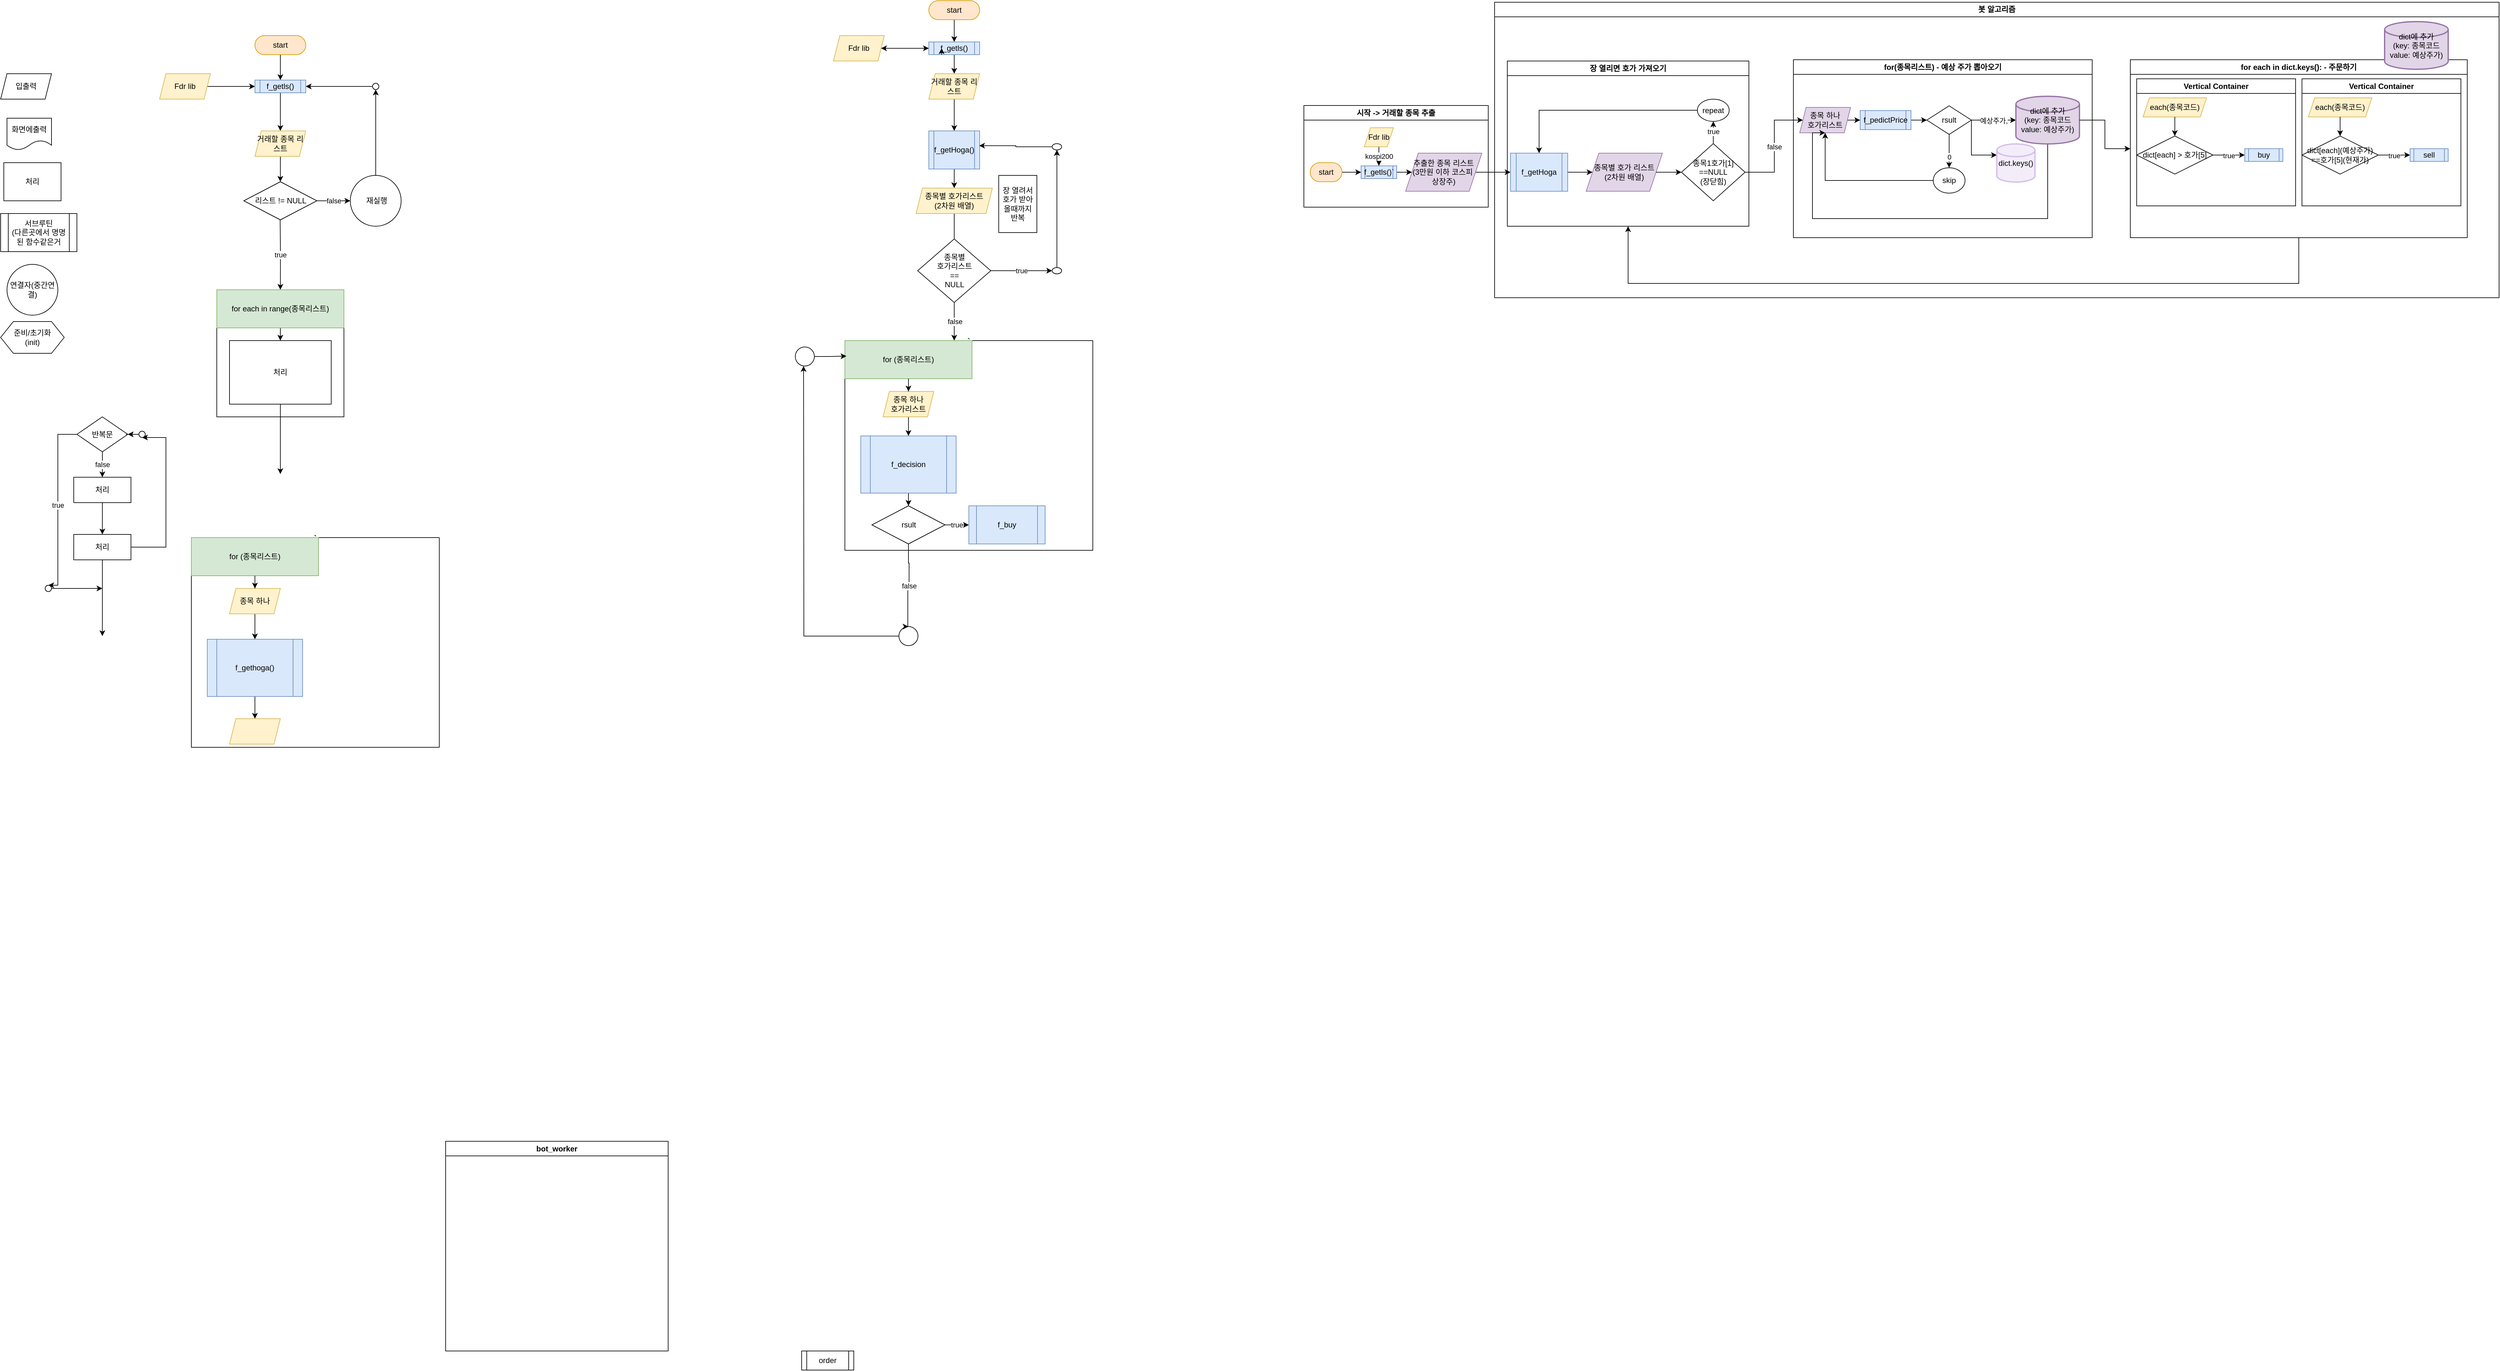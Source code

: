 <mxfile version="21.6.1" type="device">
  <diagram name="페이지-1" id="1V1hIyzYWLw6n8yJ7-vo">
    <mxGraphModel dx="337" dy="591" grid="1" gridSize="10" guides="1" tooltips="1" connect="1" arrows="1" fold="1" page="1" pageScale="1" pageWidth="827" pageHeight="1169" math="0" shadow="0">
      <root>
        <mxCell id="0" />
        <mxCell id="1" parent="0" />
        <mxCell id="tCUpVD0nMmIW89mL0y8f-20" value="false" style="edgeStyle=orthogonalEdgeStyle;rounded=0;orthogonalLoop=1;jettySize=auto;html=1;" parent="1" source="tCUpVD0nMmIW89mL0y8f-1" edge="1">
          <mxGeometry relative="1" as="geometry">
            <mxPoint x="550" y="340.0" as="targetPoint" />
          </mxGeometry>
        </mxCell>
        <mxCell id="tCUpVD0nMmIW89mL0y8f-21" value="true" style="edgeStyle=orthogonalEdgeStyle;rounded=0;orthogonalLoop=1;jettySize=auto;html=1;entryX=0.5;entryY=0;entryDx=0;entryDy=0;" parent="1" target="tCUpVD0nMmIW89mL0y8f-63" edge="1">
          <mxGeometry relative="1" as="geometry">
            <mxPoint x="440.0" y="480" as="targetPoint" />
            <mxPoint x="439.66" y="370.0" as="sourcePoint" />
          </mxGeometry>
        </mxCell>
        <mxCell id="tCUpVD0nMmIW89mL0y8f-1" value="리스트 != NULL" style="rhombus;whiteSpace=wrap;html=1;" parent="1" vertex="1">
          <mxGeometry x="382.5" y="310" width="115" height="60" as="geometry" />
        </mxCell>
        <mxCell id="tCUpVD0nMmIW89mL0y8f-14" style="edgeStyle=orthogonalEdgeStyle;rounded=0;orthogonalLoop=1;jettySize=auto;html=1;" parent="1" source="tCUpVD0nMmIW89mL0y8f-2" target="tCUpVD0nMmIW89mL0y8f-13" edge="1">
          <mxGeometry relative="1" as="geometry" />
        </mxCell>
        <mxCell id="tCUpVD0nMmIW89mL0y8f-2" value="start" style="rounded=1;whiteSpace=wrap;html=1;arcSize=50;fillColor=#ffe6cc;strokeColor=#d79b00;" parent="1" vertex="1">
          <mxGeometry x="400" y="80" width="80" height="30" as="geometry" />
        </mxCell>
        <mxCell id="tCUpVD0nMmIW89mL0y8f-3" value="입출력" style="shape=parallelogram;perimeter=parallelogramPerimeter;whiteSpace=wrap;html=1;fixedSize=1;size=10;" parent="1" vertex="1">
          <mxGeometry y="140" width="80" height="40" as="geometry" />
        </mxCell>
        <mxCell id="tCUpVD0nMmIW89mL0y8f-4" value="화면에출력" style="shape=document;whiteSpace=wrap;html=1;boundedLbl=1;" parent="1" vertex="1">
          <mxGeometry x="10" y="210" width="70" height="50" as="geometry" />
        </mxCell>
        <mxCell id="tCUpVD0nMmIW89mL0y8f-5" value="처리" style="rounded=0;whiteSpace=wrap;html=1;" parent="1" vertex="1">
          <mxGeometry x="5" y="280" width="90" height="60" as="geometry" />
        </mxCell>
        <mxCell id="tCUpVD0nMmIW89mL0y8f-7" value="서브루틴&lt;br&gt;(다른곳에서 명명된 함수같은거" style="shape=process;whiteSpace=wrap;html=1;backgroundOutline=1;" parent="1" vertex="1">
          <mxGeometry y="360" width="120" height="60" as="geometry" />
        </mxCell>
        <mxCell id="tCUpVD0nMmIW89mL0y8f-9" value="연결자(중간연결)" style="ellipse;whiteSpace=wrap;html=1;aspect=fixed;" parent="1" vertex="1">
          <mxGeometry x="10" y="440" width="80" height="80" as="geometry" />
        </mxCell>
        <mxCell id="tCUpVD0nMmIW89mL0y8f-12" value="준비/초기화&lt;br&gt;(init)" style="shape=hexagon;perimeter=hexagonPerimeter2;whiteSpace=wrap;html=1;fixedSize=1;" parent="1" vertex="1">
          <mxGeometry y="530" width="100" height="50" as="geometry" />
        </mxCell>
        <mxCell id="tCUpVD0nMmIW89mL0y8f-16" style="edgeStyle=orthogonalEdgeStyle;rounded=0;orthogonalLoop=1;jettySize=auto;html=1;entryX=0.5;entryY=0;entryDx=0;entryDy=0;" parent="1" source="tCUpVD0nMmIW89mL0y8f-13" target="tCUpVD0nMmIW89mL0y8f-15" edge="1">
          <mxGeometry relative="1" as="geometry" />
        </mxCell>
        <mxCell id="tCUpVD0nMmIW89mL0y8f-13" value="f_getls()" style="shape=process;whiteSpace=wrap;html=1;backgroundOutline=1;fillColor=#dae8fc;strokeColor=#6c8ebf;" parent="1" vertex="1">
          <mxGeometry x="400" y="150" width="80" height="20" as="geometry" />
        </mxCell>
        <mxCell id="tCUpVD0nMmIW89mL0y8f-19" style="edgeStyle=orthogonalEdgeStyle;rounded=0;orthogonalLoop=1;jettySize=auto;html=1;entryX=0.5;entryY=0;entryDx=0;entryDy=0;" parent="1" source="tCUpVD0nMmIW89mL0y8f-15" target="tCUpVD0nMmIW89mL0y8f-1" edge="1">
          <mxGeometry relative="1" as="geometry" />
        </mxCell>
        <mxCell id="tCUpVD0nMmIW89mL0y8f-15" value="거래할 종목 리스트" style="shape=parallelogram;perimeter=parallelogramPerimeter;whiteSpace=wrap;html=1;fixedSize=1;size=10;fillColor=#fff2cc;strokeColor=#d6b656;" parent="1" vertex="1">
          <mxGeometry x="400" y="230" width="80" height="40" as="geometry" />
        </mxCell>
        <mxCell id="tCUpVD0nMmIW89mL0y8f-18" style="edgeStyle=orthogonalEdgeStyle;rounded=0;orthogonalLoop=1;jettySize=auto;html=1;entryX=0;entryY=0.5;entryDx=0;entryDy=0;" parent="1" source="tCUpVD0nMmIW89mL0y8f-17" target="tCUpVD0nMmIW89mL0y8f-13" edge="1">
          <mxGeometry relative="1" as="geometry" />
        </mxCell>
        <mxCell id="tCUpVD0nMmIW89mL0y8f-17" value="Fdr lib" style="shape=parallelogram;perimeter=parallelogramPerimeter;whiteSpace=wrap;html=1;fixedSize=1;size=10;fillColor=#fff2cc;strokeColor=#d6b656;" parent="1" vertex="1">
          <mxGeometry x="250" y="140" width="80" height="40" as="geometry" />
        </mxCell>
        <mxCell id="tCUpVD0nMmIW89mL0y8f-24" style="edgeStyle=orthogonalEdgeStyle;rounded=0;orthogonalLoop=1;jettySize=auto;html=1;entryX=0.5;entryY=1;entryDx=0;entryDy=0;" parent="1" source="tCUpVD0nMmIW89mL0y8f-22" target="tCUpVD0nMmIW89mL0y8f-25" edge="1">
          <mxGeometry relative="1" as="geometry">
            <mxPoint x="590" y="180" as="targetPoint" />
          </mxGeometry>
        </mxCell>
        <mxCell id="tCUpVD0nMmIW89mL0y8f-22" value="&amp;nbsp;재실행" style="ellipse;whiteSpace=wrap;html=1;aspect=fixed;" parent="1" vertex="1">
          <mxGeometry x="550" y="300" width="80" height="80" as="geometry" />
        </mxCell>
        <mxCell id="tCUpVD0nMmIW89mL0y8f-26" style="edgeStyle=orthogonalEdgeStyle;rounded=0;orthogonalLoop=1;jettySize=auto;html=1;entryX=1;entryY=0.5;entryDx=0;entryDy=0;" parent="1" source="tCUpVD0nMmIW89mL0y8f-25" target="tCUpVD0nMmIW89mL0y8f-13" edge="1">
          <mxGeometry relative="1" as="geometry" />
        </mxCell>
        <mxCell id="tCUpVD0nMmIW89mL0y8f-25" value="" style="ellipse;whiteSpace=wrap;html=1;aspect=fixed;" parent="1" vertex="1">
          <mxGeometry x="585" y="155" width="10" height="10" as="geometry" />
        </mxCell>
        <mxCell id="tCUpVD0nMmIW89mL0y8f-46" value="false" style="edgeStyle=orthogonalEdgeStyle;rounded=0;orthogonalLoop=1;jettySize=auto;html=1;" parent="1" source="tCUpVD0nMmIW89mL0y8f-48" target="tCUpVD0nMmIW89mL0y8f-50" edge="1">
          <mxGeometry relative="1" as="geometry">
            <mxPoint x="160" y="775" as="targetPoint" />
          </mxGeometry>
        </mxCell>
        <mxCell id="tCUpVD0nMmIW89mL0y8f-47" value="true" style="edgeStyle=orthogonalEdgeStyle;rounded=0;orthogonalLoop=1;jettySize=auto;html=1;entryX=0.5;entryY=0;entryDx=0;entryDy=0;" parent="1" source="tCUpVD0nMmIW89mL0y8f-48" target="tCUpVD0nMmIW89mL0y8f-57" edge="1">
          <mxGeometry relative="1" as="geometry">
            <mxPoint x="70" y="925" as="targetPoint" />
            <Array as="points">
              <mxPoint x="90" y="708" />
              <mxPoint x="90" y="945" />
            </Array>
          </mxGeometry>
        </mxCell>
        <mxCell id="tCUpVD0nMmIW89mL0y8f-48" value="반복문" style="rhombus;whiteSpace=wrap;html=1;" parent="1" vertex="1">
          <mxGeometry x="120" y="680" width="80" height="55" as="geometry" />
        </mxCell>
        <mxCell id="tCUpVD0nMmIW89mL0y8f-49" style="edgeStyle=orthogonalEdgeStyle;rounded=0;orthogonalLoop=1;jettySize=auto;html=1;" parent="1" source="tCUpVD0nMmIW89mL0y8f-50" target="tCUpVD0nMmIW89mL0y8f-53" edge="1">
          <mxGeometry relative="1" as="geometry">
            <mxPoint x="160" y="865" as="targetPoint" />
          </mxGeometry>
        </mxCell>
        <mxCell id="tCUpVD0nMmIW89mL0y8f-50" value="처리" style="rounded=0;whiteSpace=wrap;html=1;" parent="1" vertex="1">
          <mxGeometry x="115" y="775" width="90" height="40" as="geometry" />
        </mxCell>
        <mxCell id="tCUpVD0nMmIW89mL0y8f-51" style="edgeStyle=orthogonalEdgeStyle;rounded=0;orthogonalLoop=1;jettySize=auto;html=1;entryX=0.5;entryY=1;entryDx=0;entryDy=0;" parent="1" source="tCUpVD0nMmIW89mL0y8f-53" target="tCUpVD0nMmIW89mL0y8f-55" edge="1">
          <mxGeometry relative="1" as="geometry">
            <mxPoint x="260.0" y="775" as="targetPoint" />
            <Array as="points">
              <mxPoint x="260" y="885" />
              <mxPoint x="260" y="713" />
            </Array>
          </mxGeometry>
        </mxCell>
        <mxCell id="tCUpVD0nMmIW89mL0y8f-52" style="edgeStyle=orthogonalEdgeStyle;rounded=0;orthogonalLoop=1;jettySize=auto;html=1;" parent="1" source="tCUpVD0nMmIW89mL0y8f-53" edge="1">
          <mxGeometry relative="1" as="geometry">
            <mxPoint x="160" y="1025" as="targetPoint" />
          </mxGeometry>
        </mxCell>
        <mxCell id="tCUpVD0nMmIW89mL0y8f-53" value="처리" style="rounded=0;whiteSpace=wrap;html=1;" parent="1" vertex="1">
          <mxGeometry x="115" y="865" width="90" height="40" as="geometry" />
        </mxCell>
        <mxCell id="tCUpVD0nMmIW89mL0y8f-54" style="edgeStyle=orthogonalEdgeStyle;rounded=0;orthogonalLoop=1;jettySize=auto;html=1;entryX=1;entryY=0.5;entryDx=0;entryDy=0;" parent="1" source="tCUpVD0nMmIW89mL0y8f-55" target="tCUpVD0nMmIW89mL0y8f-48" edge="1">
          <mxGeometry relative="1" as="geometry" />
        </mxCell>
        <mxCell id="tCUpVD0nMmIW89mL0y8f-55" value="" style="ellipse;whiteSpace=wrap;html=1;aspect=fixed;" parent="1" vertex="1">
          <mxGeometry x="217.5" y="702.5" width="10" height="10" as="geometry" />
        </mxCell>
        <mxCell id="tCUpVD0nMmIW89mL0y8f-56" style="edgeStyle=orthogonalEdgeStyle;rounded=0;orthogonalLoop=1;jettySize=auto;html=1;" parent="1" source="tCUpVD0nMmIW89mL0y8f-57" edge="1">
          <mxGeometry relative="1" as="geometry">
            <mxPoint x="160" y="950" as="targetPoint" />
          </mxGeometry>
        </mxCell>
        <mxCell id="tCUpVD0nMmIW89mL0y8f-57" value="" style="ellipse;whiteSpace=wrap;html=1;aspect=fixed;" parent="1" vertex="1">
          <mxGeometry x="70" y="945" width="10" height="10" as="geometry" />
        </mxCell>
        <mxCell id="tCUpVD0nMmIW89mL0y8f-63" value="" style="swimlane;startSize=0;" parent="1" vertex="1">
          <mxGeometry x="340" y="480" width="200" height="200" as="geometry" />
        </mxCell>
        <mxCell id="tCUpVD0nMmIW89mL0y8f-66" style="edgeStyle=orthogonalEdgeStyle;rounded=0;orthogonalLoop=1;jettySize=auto;html=1;entryX=0.5;entryY=0;entryDx=0;entryDy=0;" parent="tCUpVD0nMmIW89mL0y8f-63" source="tCUpVD0nMmIW89mL0y8f-64" target="tCUpVD0nMmIW89mL0y8f-65" edge="1">
          <mxGeometry relative="1" as="geometry" />
        </mxCell>
        <mxCell id="tCUpVD0nMmIW89mL0y8f-64" value="for each in range(종목리스트)" style="rounded=0;whiteSpace=wrap;html=1;fillColor=#d5e8d4;strokeColor=#82b366;" parent="tCUpVD0nMmIW89mL0y8f-63" vertex="1">
          <mxGeometry width="200" height="60" as="geometry" />
        </mxCell>
        <mxCell id="tCUpVD0nMmIW89mL0y8f-67" style="edgeStyle=orthogonalEdgeStyle;rounded=0;orthogonalLoop=1;jettySize=auto;html=1;" parent="tCUpVD0nMmIW89mL0y8f-63" source="tCUpVD0nMmIW89mL0y8f-65" edge="1">
          <mxGeometry relative="1" as="geometry">
            <mxPoint x="100" y="290" as="targetPoint" />
          </mxGeometry>
        </mxCell>
        <mxCell id="tCUpVD0nMmIW89mL0y8f-65" value="처리" style="rounded=0;whiteSpace=wrap;html=1;" parent="tCUpVD0nMmIW89mL0y8f-63" vertex="1">
          <mxGeometry x="20" y="80" width="160" height="100" as="geometry" />
        </mxCell>
        <mxCell id="tCUpVD0nMmIW89mL0y8f-77" value="`" style="swimlane;startSize=0;" parent="1" vertex="1">
          <mxGeometry x="300" y="870" width="390" height="330" as="geometry" />
        </mxCell>
        <mxCell id="tCUpVD0nMmIW89mL0y8f-78" style="edgeStyle=orthogonalEdgeStyle;rounded=0;orthogonalLoop=1;jettySize=auto;html=1;" parent="tCUpVD0nMmIW89mL0y8f-77" source="tCUpVD0nMmIW89mL0y8f-86" target="tCUpVD0nMmIW89mL0y8f-84" edge="1">
          <mxGeometry relative="1" as="geometry">
            <mxPoint x="100" y="80" as="targetPoint" />
          </mxGeometry>
        </mxCell>
        <mxCell id="tCUpVD0nMmIW89mL0y8f-79" value="for (종목리스트)" style="rounded=0;whiteSpace=wrap;html=1;fillColor=#d5e8d4;strokeColor=#82b366;" parent="tCUpVD0nMmIW89mL0y8f-77" vertex="1">
          <mxGeometry width="200" height="60" as="geometry" />
        </mxCell>
        <mxCell id="tCUpVD0nMmIW89mL0y8f-89" style="edgeStyle=orthogonalEdgeStyle;rounded=0;orthogonalLoop=1;jettySize=auto;html=1;entryX=0.5;entryY=0;entryDx=0;entryDy=0;" parent="tCUpVD0nMmIW89mL0y8f-77" source="tCUpVD0nMmIW89mL0y8f-84" target="tCUpVD0nMmIW89mL0y8f-90" edge="1">
          <mxGeometry relative="1" as="geometry">
            <mxPoint x="100" y="280" as="targetPoint" />
            <Array as="points" />
          </mxGeometry>
        </mxCell>
        <mxCell id="tCUpVD0nMmIW89mL0y8f-84" value="f_gethoga()" style="shape=process;whiteSpace=wrap;html=1;backgroundOutline=1;fillColor=#dae8fc;strokeColor=#6c8ebf;" parent="tCUpVD0nMmIW89mL0y8f-77" vertex="1">
          <mxGeometry x="25" y="160" width="150" height="90" as="geometry" />
        </mxCell>
        <mxCell id="tCUpVD0nMmIW89mL0y8f-86" value="종목 하나" style="shape=parallelogram;perimeter=parallelogramPerimeter;whiteSpace=wrap;html=1;fixedSize=1;size=10;fillColor=#fff2cc;strokeColor=#d6b656;" parent="tCUpVD0nMmIW89mL0y8f-77" vertex="1">
          <mxGeometry x="60" y="80" width="80" height="40" as="geometry" />
        </mxCell>
        <mxCell id="tCUpVD0nMmIW89mL0y8f-87" value="" style="edgeStyle=orthogonalEdgeStyle;rounded=0;orthogonalLoop=1;jettySize=auto;html=1;" parent="tCUpVD0nMmIW89mL0y8f-77" source="tCUpVD0nMmIW89mL0y8f-79" target="tCUpVD0nMmIW89mL0y8f-86" edge="1">
          <mxGeometry relative="1" as="geometry">
            <mxPoint x="1100" y="390" as="sourcePoint" />
            <mxPoint x="1100" y="500" as="targetPoint" />
          </mxGeometry>
        </mxCell>
        <mxCell id="tCUpVD0nMmIW89mL0y8f-90" value="" style="shape=parallelogram;perimeter=parallelogramPerimeter;whiteSpace=wrap;html=1;fixedSize=1;size=10;fillColor=#fff2cc;strokeColor=#d6b656;" parent="tCUpVD0nMmIW89mL0y8f-77" vertex="1">
          <mxGeometry x="60" y="285" width="80" height="40" as="geometry" />
        </mxCell>
        <mxCell id="tCUpVD0nMmIW89mL0y8f-120" style="edgeStyle=orthogonalEdgeStyle;rounded=0;orthogonalLoop=1;jettySize=auto;html=1;entryX=0.5;entryY=0;entryDx=0;entryDy=0;" parent="1" source="tCUpVD0nMmIW89mL0y8f-121" target="tCUpVD0nMmIW89mL0y8f-126" edge="1">
          <mxGeometry relative="1" as="geometry" />
        </mxCell>
        <mxCell id="tCUpVD0nMmIW89mL0y8f-121" value="start" style="rounded=1;whiteSpace=wrap;html=1;arcSize=50;fillColor=#ffe6cc;strokeColor=#d79b00;" parent="1" vertex="1">
          <mxGeometry x="1460" y="25" width="80" height="30" as="geometry" />
        </mxCell>
        <mxCell id="tCUpVD0nMmIW89mL0y8f-122" style="edgeStyle=orthogonalEdgeStyle;rounded=0;orthogonalLoop=1;jettySize=auto;html=1;entryX=0;entryY=0.5;entryDx=0;entryDy=0;" parent="1" source="tCUpVD0nMmIW89mL0y8f-123" edge="1">
          <mxGeometry relative="1" as="geometry">
            <mxPoint x="1460" y="100" as="targetPoint" />
          </mxGeometry>
        </mxCell>
        <mxCell id="tCUpVD0nMmIW89mL0y8f-123" value="Fdr lib" style="shape=parallelogram;perimeter=parallelogramPerimeter;whiteSpace=wrap;html=1;fixedSize=1;size=10;fillColor=#fff2cc;strokeColor=#d6b656;" parent="1" vertex="1">
          <mxGeometry x="1310" y="80" width="80" height="40" as="geometry" />
        </mxCell>
        <mxCell id="tCUpVD0nMmIW89mL0y8f-124" value="" style="edgeStyle=orthogonalEdgeStyle;rounded=0;orthogonalLoop=1;jettySize=auto;html=1;exitX=0;exitY=0.5;exitDx=0;exitDy=0;" parent="1" source="tCUpVD0nMmIW89mL0y8f-126" target="tCUpVD0nMmIW89mL0y8f-123" edge="1">
          <mxGeometry relative="1" as="geometry" />
        </mxCell>
        <mxCell id="tCUpVD0nMmIW89mL0y8f-125" style="edgeStyle=orthogonalEdgeStyle;rounded=0;orthogonalLoop=1;jettySize=auto;html=1;entryX=0.5;entryY=0;entryDx=0;entryDy=0;" parent="1" source="tCUpVD0nMmIW89mL0y8f-126" target="tCUpVD0nMmIW89mL0y8f-128" edge="1">
          <mxGeometry relative="1" as="geometry" />
        </mxCell>
        <mxCell id="tCUpVD0nMmIW89mL0y8f-126" value="f_getls()" style="shape=process;whiteSpace=wrap;html=1;backgroundOutline=1;fillColor=#dae8fc;strokeColor=#6c8ebf;" parent="1" vertex="1">
          <mxGeometry x="1460" y="90" width="80" height="20" as="geometry" />
        </mxCell>
        <mxCell id="tCUpVD0nMmIW89mL0y8f-127" style="edgeStyle=orthogonalEdgeStyle;rounded=0;orthogonalLoop=1;jettySize=auto;html=1;" parent="1" source="tCUpVD0nMmIW89mL0y8f-128" edge="1">
          <mxGeometry relative="1" as="geometry">
            <mxPoint x="1500" y="230" as="targetPoint" />
          </mxGeometry>
        </mxCell>
        <mxCell id="tCUpVD0nMmIW89mL0y8f-128" value="거래할 종목 리스트" style="shape=parallelogram;perimeter=parallelogramPerimeter;whiteSpace=wrap;html=1;fixedSize=1;size=10;fillColor=#fff2cc;strokeColor=#d6b656;" parent="1" vertex="1">
          <mxGeometry x="1460" y="140" width="80" height="40" as="geometry" />
        </mxCell>
        <mxCell id="tCUpVD0nMmIW89mL0y8f-129" style="edgeStyle=orthogonalEdgeStyle;rounded=0;orthogonalLoop=1;jettySize=auto;html=1;entryX=0.5;entryY=0;entryDx=0;entryDy=0;" parent="1" source="tCUpVD0nMmIW89mL0y8f-130" target="tCUpVD0nMmIW89mL0y8f-132" edge="1">
          <mxGeometry relative="1" as="geometry" />
        </mxCell>
        <mxCell id="tCUpVD0nMmIW89mL0y8f-130" value="f_getHoga()" style="shape=process;whiteSpace=wrap;html=1;backgroundOutline=1;fillColor=#dae8fc;strokeColor=#6c8ebf;" parent="1" vertex="1">
          <mxGeometry x="1460" y="230" width="80" height="60" as="geometry" />
        </mxCell>
        <mxCell id="tCUpVD0nMmIW89mL0y8f-131" style="edgeStyle=orthogonalEdgeStyle;rounded=0;orthogonalLoop=1;jettySize=auto;html=1;" parent="1" source="tCUpVD0nMmIW89mL0y8f-132" edge="1">
          <mxGeometry relative="1" as="geometry">
            <mxPoint x="1500" y="420" as="targetPoint" />
          </mxGeometry>
        </mxCell>
        <mxCell id="tCUpVD0nMmIW89mL0y8f-132" value="종목별 호가리스트&lt;br&gt;(2차원 배열)" style="shape=parallelogram;perimeter=parallelogramPerimeter;whiteSpace=wrap;html=1;fixedSize=1;size=10;fillColor=#fff2cc;strokeColor=#d6b656;" parent="1" vertex="1">
          <mxGeometry x="1440" y="320" width="120" height="40" as="geometry" />
        </mxCell>
        <mxCell id="tCUpVD0nMmIW89mL0y8f-135" value="true" style="edgeStyle=orthogonalEdgeStyle;rounded=0;orthogonalLoop=1;jettySize=auto;html=1;" parent="1" source="tCUpVD0nMmIW89mL0y8f-133" target="tCUpVD0nMmIW89mL0y8f-134" edge="1">
          <mxGeometry relative="1" as="geometry" />
        </mxCell>
        <mxCell id="tCUpVD0nMmIW89mL0y8f-140" value="false" style="edgeStyle=orthogonalEdgeStyle;rounded=0;orthogonalLoop=1;jettySize=auto;html=1;" parent="1" source="tCUpVD0nMmIW89mL0y8f-133" edge="1">
          <mxGeometry relative="1" as="geometry">
            <mxPoint x="1500" y="560" as="targetPoint" />
          </mxGeometry>
        </mxCell>
        <mxCell id="tCUpVD0nMmIW89mL0y8f-133" value="종목별&lt;br&gt;호가리스트&lt;br&gt;==&lt;br&gt;NULL" style="rhombus;whiteSpace=wrap;html=1;" parent="1" vertex="1">
          <mxGeometry x="1442.5" y="400" width="115" height="100" as="geometry" />
        </mxCell>
        <mxCell id="tCUpVD0nMmIW89mL0y8f-136" style="edgeStyle=orthogonalEdgeStyle;rounded=0;orthogonalLoop=1;jettySize=auto;html=1;" parent="1" source="tCUpVD0nMmIW89mL0y8f-137" edge="1">
          <mxGeometry relative="1" as="geometry">
            <mxPoint x="1661.5" y="260" as="targetPoint" />
          </mxGeometry>
        </mxCell>
        <mxCell id="tCUpVD0nMmIW89mL0y8f-134" value="" style="ellipse;whiteSpace=wrap;html=1;" parent="1" vertex="1">
          <mxGeometry x="1654" y="445" width="15" height="10" as="geometry" />
        </mxCell>
        <mxCell id="tCUpVD0nMmIW89mL0y8f-138" value="" style="edgeStyle=orthogonalEdgeStyle;rounded=0;orthogonalLoop=1;jettySize=auto;html=1;" parent="1" source="tCUpVD0nMmIW89mL0y8f-134" target="tCUpVD0nMmIW89mL0y8f-137" edge="1">
          <mxGeometry relative="1" as="geometry">
            <mxPoint x="1661.5" y="260" as="targetPoint" />
            <mxPoint x="1662" y="445" as="sourcePoint" />
          </mxGeometry>
        </mxCell>
        <mxCell id="tCUpVD0nMmIW89mL0y8f-139" value="" style="edgeStyle=orthogonalEdgeStyle;rounded=0;orthogonalLoop=1;jettySize=auto;html=1;entryX=0.99;entryY=0.388;entryDx=0;entryDy=0;entryPerimeter=0;" parent="1" source="tCUpVD0nMmIW89mL0y8f-137" target="tCUpVD0nMmIW89mL0y8f-130" edge="1">
          <mxGeometry relative="1" as="geometry" />
        </mxCell>
        <mxCell id="tCUpVD0nMmIW89mL0y8f-137" value="" style="ellipse;whiteSpace=wrap;html=1;" parent="1" vertex="1">
          <mxGeometry x="1654" y="250" width="15" height="10" as="geometry" />
        </mxCell>
        <mxCell id="tCUpVD0nMmIW89mL0y8f-154" value="`" style="swimlane;startSize=0;" parent="1" vertex="1">
          <mxGeometry x="1328" y="560" width="390" height="330" as="geometry" />
        </mxCell>
        <mxCell id="tCUpVD0nMmIW89mL0y8f-155" style="edgeStyle=orthogonalEdgeStyle;rounded=0;orthogonalLoop=1;jettySize=auto;html=1;" parent="tCUpVD0nMmIW89mL0y8f-154" source="tCUpVD0nMmIW89mL0y8f-159" target="tCUpVD0nMmIW89mL0y8f-158" edge="1">
          <mxGeometry relative="1" as="geometry">
            <mxPoint x="100" y="80" as="targetPoint" />
          </mxGeometry>
        </mxCell>
        <mxCell id="tCUpVD0nMmIW89mL0y8f-156" value="for (종목리스트)" style="rounded=0;whiteSpace=wrap;html=1;fillColor=#d5e8d4;strokeColor=#82b366;" parent="tCUpVD0nMmIW89mL0y8f-154" vertex="1">
          <mxGeometry width="200" height="60" as="geometry" />
        </mxCell>
        <mxCell id="tCUpVD0nMmIW89mL0y8f-157" style="edgeStyle=orthogonalEdgeStyle;rounded=0;orthogonalLoop=1;jettySize=auto;html=1;entryX=0.5;entryY=0;entryDx=0;entryDy=0;" parent="tCUpVD0nMmIW89mL0y8f-154" source="tCUpVD0nMmIW89mL0y8f-158" target="tCUpVD0nMmIW89mL0y8f-163" edge="1">
          <mxGeometry relative="1" as="geometry" />
        </mxCell>
        <mxCell id="tCUpVD0nMmIW89mL0y8f-158" value="f_decision" style="shape=process;whiteSpace=wrap;html=1;backgroundOutline=1;fillColor=#dae8fc;strokeColor=#6c8ebf;" parent="tCUpVD0nMmIW89mL0y8f-154" vertex="1">
          <mxGeometry x="25" y="150" width="150" height="90" as="geometry" />
        </mxCell>
        <mxCell id="tCUpVD0nMmIW89mL0y8f-159" value="종목 하나&lt;br&gt;호가리스트" style="shape=parallelogram;perimeter=parallelogramPerimeter;whiteSpace=wrap;html=1;fixedSize=1;size=10;fillColor=#fff2cc;strokeColor=#d6b656;" parent="tCUpVD0nMmIW89mL0y8f-154" vertex="1">
          <mxGeometry x="60" y="80" width="80" height="40" as="geometry" />
        </mxCell>
        <mxCell id="tCUpVD0nMmIW89mL0y8f-160" value="" style="edgeStyle=orthogonalEdgeStyle;rounded=0;orthogonalLoop=1;jettySize=auto;html=1;" parent="tCUpVD0nMmIW89mL0y8f-154" source="tCUpVD0nMmIW89mL0y8f-156" target="tCUpVD0nMmIW89mL0y8f-159" edge="1">
          <mxGeometry relative="1" as="geometry">
            <mxPoint x="1100" y="390" as="sourcePoint" />
            <mxPoint x="1100" y="500" as="targetPoint" />
          </mxGeometry>
        </mxCell>
        <mxCell id="tCUpVD0nMmIW89mL0y8f-161" value="true" style="edgeStyle=orthogonalEdgeStyle;rounded=0;orthogonalLoop=1;jettySize=auto;html=1;" parent="tCUpVD0nMmIW89mL0y8f-154" source="tCUpVD0nMmIW89mL0y8f-163" target="tCUpVD0nMmIW89mL0y8f-164" edge="1">
          <mxGeometry relative="1" as="geometry" />
        </mxCell>
        <mxCell id="tCUpVD0nMmIW89mL0y8f-163" value="rsult" style="rhombus;whiteSpace=wrap;html=1;" parent="tCUpVD0nMmIW89mL0y8f-154" vertex="1">
          <mxGeometry x="42.5" y="260" width="115" height="60" as="geometry" />
        </mxCell>
        <mxCell id="tCUpVD0nMmIW89mL0y8f-164" value="f_buy" style="shape=process;whiteSpace=wrap;html=1;backgroundOutline=1;fillColor=#dae8fc;strokeColor=#6c8ebf;" parent="tCUpVD0nMmIW89mL0y8f-154" vertex="1">
          <mxGeometry x="195" y="260" width="120" height="60" as="geometry" />
        </mxCell>
        <mxCell id="tCUpVD0nMmIW89mL0y8f-165" style="edgeStyle=orthogonalEdgeStyle;rounded=0;orthogonalLoop=1;jettySize=auto;html=1;" parent="1" source="tCUpVD0nMmIW89mL0y8f-166" edge="1">
          <mxGeometry relative="1" as="geometry">
            <mxPoint x="1263" y="600" as="targetPoint" />
          </mxGeometry>
        </mxCell>
        <mxCell id="tCUpVD0nMmIW89mL0y8f-166" value="" style="ellipse;whiteSpace=wrap;html=1;aspect=fixed;" parent="1" vertex="1">
          <mxGeometry x="1413" y="1010" width="30" height="30" as="geometry" />
        </mxCell>
        <mxCell id="tCUpVD0nMmIW89mL0y8f-167" value="" style="edgeStyle=orthogonalEdgeStyle;rounded=0;orthogonalLoop=1;jettySize=auto;html=1;entryX=0.012;entryY=0.406;entryDx=0;entryDy=0;entryPerimeter=0;" parent="1" source="tCUpVD0nMmIW89mL0y8f-168" target="tCUpVD0nMmIW89mL0y8f-156" edge="1">
          <mxGeometry relative="1" as="geometry" />
        </mxCell>
        <mxCell id="tCUpVD0nMmIW89mL0y8f-168" value="" style="ellipse;whiteSpace=wrap;html=1;aspect=fixed;" parent="1" vertex="1">
          <mxGeometry x="1250" y="570" width="30" height="30" as="geometry" />
        </mxCell>
        <mxCell id="tCUpVD0nMmIW89mL0y8f-162" value="false" style="edgeStyle=orthogonalEdgeStyle;rounded=0;orthogonalLoop=1;jettySize=auto;html=1;entryX=0.5;entryY=0;entryDx=0;entryDy=0;" parent="1" source="tCUpVD0nMmIW89mL0y8f-163" target="tCUpVD0nMmIW89mL0y8f-166" edge="1">
          <mxGeometry relative="1" as="geometry">
            <mxPoint x="1428" y="940" as="targetPoint" />
            <Array as="points">
              <mxPoint x="1428" y="910" />
              <mxPoint x="1429" y="910" />
              <mxPoint x="1429" y="950" />
              <mxPoint x="1427" y="950" />
            </Array>
          </mxGeometry>
        </mxCell>
        <mxCell id="sMFrb6Sxw22Ko-RmrcBn-1" value="장 열려서&lt;br&gt;호가 받아올때까지 반복&lt;br&gt;" style="rounded=0;whiteSpace=wrap;html=1;" vertex="1" parent="1">
          <mxGeometry x="1570" y="300" width="60" height="90" as="geometry" />
        </mxCell>
        <mxCell id="sMFrb6Sxw22Ko-RmrcBn-4" value="bot_worker" style="swimlane;whiteSpace=wrap;html=1;" vertex="1" parent="1">
          <mxGeometry x="700" y="1820" width="350" height="330" as="geometry" />
        </mxCell>
        <mxCell id="sMFrb6Sxw22Ko-RmrcBn-7" value="order" style="shape=process;whiteSpace=wrap;html=1;backgroundOutline=1;" vertex="1" parent="1">
          <mxGeometry x="1260" y="2150" width="82" height="30" as="geometry" />
        </mxCell>
        <mxCell id="sMFrb6Sxw22Ko-RmrcBn-11" style="edgeStyle=orthogonalEdgeStyle;rounded=0;orthogonalLoop=1;jettySize=auto;html=1;" edge="1" parent="1" source="sMFrb6Sxw22Ko-RmrcBn-8" target="sMFrb6Sxw22Ko-RmrcBn-10">
          <mxGeometry relative="1" as="geometry" />
        </mxCell>
        <mxCell id="sMFrb6Sxw22Ko-RmrcBn-8" value="start" style="rounded=1;whiteSpace=wrap;html=1;arcSize=50;fillColor=#ffe6cc;strokeColor=#d79b00;" vertex="1" parent="1">
          <mxGeometry x="2060" y="280" width="50" height="30" as="geometry" />
        </mxCell>
        <mxCell id="sMFrb6Sxw22Ko-RmrcBn-9" style="edgeStyle=orthogonalEdgeStyle;rounded=0;orthogonalLoop=1;jettySize=auto;html=1;exitX=0.25;exitY=1;exitDx=0;exitDy=0;entryX=0.253;entryY=0.5;entryDx=0;entryDy=0;entryPerimeter=0;" edge="1" parent="1" source="tCUpVD0nMmIW89mL0y8f-126" target="tCUpVD0nMmIW89mL0y8f-126">
          <mxGeometry relative="1" as="geometry" />
        </mxCell>
        <mxCell id="sMFrb6Sxw22Ko-RmrcBn-15" value="" style="edgeStyle=orthogonalEdgeStyle;rounded=0;orthogonalLoop=1;jettySize=auto;html=1;" edge="1" parent="1" source="sMFrb6Sxw22Ko-RmrcBn-10" target="sMFrb6Sxw22Ko-RmrcBn-14">
          <mxGeometry relative="1" as="geometry" />
        </mxCell>
        <mxCell id="sMFrb6Sxw22Ko-RmrcBn-10" value="f_getls()`" style="shape=process;whiteSpace=wrap;html=1;backgroundOutline=1;fillColor=#dae8fc;strokeColor=#6c8ebf;" vertex="1" parent="1">
          <mxGeometry x="2140" y="285" width="56" height="20" as="geometry" />
        </mxCell>
        <mxCell id="sMFrb6Sxw22Ko-RmrcBn-13" value="kospi200" style="edgeStyle=orthogonalEdgeStyle;rounded=0;orthogonalLoop=1;jettySize=auto;html=1;entryX=0.5;entryY=0;entryDx=0;entryDy=0;" edge="1" parent="1" source="sMFrb6Sxw22Ko-RmrcBn-12" target="sMFrb6Sxw22Ko-RmrcBn-10">
          <mxGeometry relative="1" as="geometry">
            <mxPoint x="2180" y="240" as="sourcePoint" />
          </mxGeometry>
        </mxCell>
        <mxCell id="sMFrb6Sxw22Ko-RmrcBn-18" value="" style="edgeStyle=orthogonalEdgeStyle;rounded=0;orthogonalLoop=1;jettySize=auto;html=1;" edge="1" parent="1" source="sMFrb6Sxw22Ko-RmrcBn-14" target="sMFrb6Sxw22Ko-RmrcBn-17">
          <mxGeometry relative="1" as="geometry" />
        </mxCell>
        <mxCell id="sMFrb6Sxw22Ko-RmrcBn-14" value="추출한 종목 리스트&lt;br&gt;(3만원 이하 코스피&amp;nbsp;&lt;br&gt;상장주)" style="shape=parallelogram;perimeter=parallelogramPerimeter;whiteSpace=wrap;html=1;fixedSize=1;fillColor=#e1d5e7;strokeColor=#9673a6;" vertex="1" parent="1">
          <mxGeometry x="2210" y="265" width="120" height="60" as="geometry" />
        </mxCell>
        <mxCell id="sMFrb6Sxw22Ko-RmrcBn-30" value="false" style="edgeStyle=orthogonalEdgeStyle;rounded=0;orthogonalLoop=1;jettySize=auto;html=1;entryX=0;entryY=0.5;entryDx=0;entryDy=0;" edge="1" parent="1" source="sMFrb6Sxw22Ko-RmrcBn-22" target="sMFrb6Sxw22Ko-RmrcBn-31">
          <mxGeometry relative="1" as="geometry">
            <mxPoint x="2840" y="295" as="targetPoint" />
            <Array as="points">
              <mxPoint x="2790" y="295" />
              <mxPoint x="2790" y="213" />
            </Array>
          </mxGeometry>
        </mxCell>
        <mxCell id="sMFrb6Sxw22Ko-RmrcBn-29" value="for(종목리스트) - 예상 주가 뽑아오기" style="swimlane;whiteSpace=wrap;html=1;" vertex="1" parent="1">
          <mxGeometry x="2820" y="118" width="470" height="280" as="geometry" />
        </mxCell>
        <mxCell id="sMFrb6Sxw22Ko-RmrcBn-34" value="" style="edgeStyle=orthogonalEdgeStyle;rounded=0;orthogonalLoop=1;jettySize=auto;html=1;" edge="1" parent="sMFrb6Sxw22Ko-RmrcBn-29" source="sMFrb6Sxw22Ko-RmrcBn-31" target="sMFrb6Sxw22Ko-RmrcBn-33">
          <mxGeometry relative="1" as="geometry" />
        </mxCell>
        <mxCell id="sMFrb6Sxw22Ko-RmrcBn-31" value="종목 하나&lt;br&gt;호가리스트" style="shape=parallelogram;perimeter=parallelogramPerimeter;whiteSpace=wrap;html=1;fixedSize=1;size=10;fillColor=#e1d5e7;strokeColor=#9673a6;" vertex="1" parent="sMFrb6Sxw22Ko-RmrcBn-29">
          <mxGeometry x="10" y="75" width="80" height="40" as="geometry" />
        </mxCell>
        <mxCell id="sMFrb6Sxw22Ko-RmrcBn-36" style="edgeStyle=orthogonalEdgeStyle;rounded=0;orthogonalLoop=1;jettySize=auto;html=1;entryX=0;entryY=0.5;entryDx=0;entryDy=0;" edge="1" parent="sMFrb6Sxw22Ko-RmrcBn-29" source="sMFrb6Sxw22Ko-RmrcBn-33" target="sMFrb6Sxw22Ko-RmrcBn-35">
          <mxGeometry relative="1" as="geometry" />
        </mxCell>
        <mxCell id="sMFrb6Sxw22Ko-RmrcBn-33" value="f_pedictPrice" style="shape=process;whiteSpace=wrap;html=1;backgroundOutline=1;fillColor=#dae8fc;strokeColor=#6c8ebf;" vertex="1" parent="sMFrb6Sxw22Ko-RmrcBn-29">
          <mxGeometry x="105" y="80" width="80" height="30" as="geometry" />
        </mxCell>
        <mxCell id="sMFrb6Sxw22Ko-RmrcBn-38" value="0" style="edgeStyle=orthogonalEdgeStyle;rounded=0;orthogonalLoop=1;jettySize=auto;html=1;" edge="1" parent="sMFrb6Sxw22Ko-RmrcBn-29" source="sMFrb6Sxw22Ko-RmrcBn-35" target="sMFrb6Sxw22Ko-RmrcBn-37">
          <mxGeometry x="0.331" relative="1" as="geometry">
            <mxPoint as="offset" />
          </mxGeometry>
        </mxCell>
        <mxCell id="sMFrb6Sxw22Ko-RmrcBn-40" value="예상주가," style="edgeStyle=orthogonalEdgeStyle;rounded=0;orthogonalLoop=1;jettySize=auto;html=1;" edge="1" parent="sMFrb6Sxw22Ko-RmrcBn-29" source="sMFrb6Sxw22Ko-RmrcBn-35">
          <mxGeometry x="0.007" relative="1" as="geometry">
            <mxPoint x="350" y="95" as="targetPoint" />
            <mxPoint as="offset" />
          </mxGeometry>
        </mxCell>
        <mxCell id="sMFrb6Sxw22Ko-RmrcBn-54" style="edgeStyle=orthogonalEdgeStyle;rounded=0;orthogonalLoop=1;jettySize=auto;html=1;" edge="1" parent="sMFrb6Sxw22Ko-RmrcBn-29" source="sMFrb6Sxw22Ko-RmrcBn-35">
          <mxGeometry relative="1" as="geometry">
            <mxPoint x="320" y="150" as="targetPoint" />
            <Array as="points">
              <mxPoint x="280" y="150" />
              <mxPoint x="310" y="150" />
            </Array>
          </mxGeometry>
        </mxCell>
        <mxCell id="sMFrb6Sxw22Ko-RmrcBn-35" value="rsult" style="rhombus;whiteSpace=wrap;html=1;" vertex="1" parent="sMFrb6Sxw22Ko-RmrcBn-29">
          <mxGeometry x="210" y="72.5" width="70" height="45" as="geometry" />
        </mxCell>
        <mxCell id="sMFrb6Sxw22Ko-RmrcBn-39" style="edgeStyle=orthogonalEdgeStyle;rounded=0;orthogonalLoop=1;jettySize=auto;html=1;entryX=0.5;entryY=1;entryDx=0;entryDy=0;" edge="1" parent="sMFrb6Sxw22Ko-RmrcBn-29" source="sMFrb6Sxw22Ko-RmrcBn-37" target="sMFrb6Sxw22Ko-RmrcBn-31">
          <mxGeometry relative="1" as="geometry" />
        </mxCell>
        <mxCell id="sMFrb6Sxw22Ko-RmrcBn-37" value="skip" style="ellipse;whiteSpace=wrap;html=1;" vertex="1" parent="sMFrb6Sxw22Ko-RmrcBn-29">
          <mxGeometry x="220" y="170" width="50" height="40" as="geometry" />
        </mxCell>
        <mxCell id="sMFrb6Sxw22Ko-RmrcBn-50" style="edgeStyle=orthogonalEdgeStyle;rounded=0;orthogonalLoop=1;jettySize=auto;html=1;entryX=0.5;entryY=1;entryDx=0;entryDy=0;" edge="1" parent="sMFrb6Sxw22Ko-RmrcBn-29" source="sMFrb6Sxw22Ko-RmrcBn-47" target="sMFrb6Sxw22Ko-RmrcBn-31">
          <mxGeometry relative="1" as="geometry">
            <Array as="points">
              <mxPoint x="400" y="250" />
              <mxPoint x="30" y="250" />
              <mxPoint x="30" y="115" />
            </Array>
          </mxGeometry>
        </mxCell>
        <mxCell id="sMFrb6Sxw22Ko-RmrcBn-47" value="dict에 추가&lt;br&gt;(key: 종목코드&lt;br&gt;value: 예상주가)" style="strokeWidth=2;html=1;shape=mxgraph.flowchart.database;whiteSpace=wrap;fillColor=#e1d5e7;strokeColor=#9673a6;" vertex="1" parent="sMFrb6Sxw22Ko-RmrcBn-29">
          <mxGeometry x="350" y="57.5" width="100" height="75" as="geometry" />
        </mxCell>
        <mxCell id="sMFrb6Sxw22Ko-RmrcBn-55" value="dict.keys()" style="strokeWidth=2;html=1;shape=mxgraph.flowchart.database;whiteSpace=wrap;fillColor=#F3EDFA;strokeColor=#D2BEE6;" vertex="1" parent="sMFrb6Sxw22Ko-RmrcBn-29">
          <mxGeometry x="320" y="132.5" width="60" height="60" as="geometry" />
        </mxCell>
        <mxCell id="sMFrb6Sxw22Ko-RmrcBn-147" style="edgeStyle=orthogonalEdgeStyle;rounded=0;orthogonalLoop=1;jettySize=auto;html=1;exitX=0.5;exitY=1;exitDx=0;exitDy=0;exitPerimeter=0;" edge="1" parent="sMFrb6Sxw22Ko-RmrcBn-29" source="sMFrb6Sxw22Ko-RmrcBn-55" target="sMFrb6Sxw22Ko-RmrcBn-55">
          <mxGeometry relative="1" as="geometry" />
        </mxCell>
        <mxCell id="sMFrb6Sxw22Ko-RmrcBn-41" value="" style="edgeStyle=orthogonalEdgeStyle;rounded=0;orthogonalLoop=1;jettySize=auto;html=1;entryX=0.5;entryY=0;entryDx=0;entryDy=0;" edge="1" parent="1" target="sMFrb6Sxw22Ko-RmrcBn-12">
          <mxGeometry relative="1" as="geometry">
            <mxPoint x="2170" y="240" as="sourcePoint" />
            <mxPoint x="2170" y="285" as="targetPoint" />
          </mxGeometry>
        </mxCell>
        <mxCell id="sMFrb6Sxw22Ko-RmrcBn-12" value="Fdr lib" style="shape=parallelogram;perimeter=parallelogramPerimeter;whiteSpace=wrap;html=1;fixedSize=1;size=10;fillColor=#fff2cc;strokeColor=#d6b656;" vertex="1" parent="1">
          <mxGeometry x="2145" y="225" width="46" height="30" as="geometry" />
        </mxCell>
        <mxCell id="sMFrb6Sxw22Ko-RmrcBn-42" value="장 열리면 호가 가져오기" style="swimlane;whiteSpace=wrap;html=1;" vertex="1" parent="1">
          <mxGeometry x="2370" y="120" width="380" height="260" as="geometry" />
        </mxCell>
        <mxCell id="sMFrb6Sxw22Ko-RmrcBn-19" value="종목별 호가 리스트&lt;br&gt;(2차원 배열)" style="shape=parallelogram;perimeter=parallelogramPerimeter;whiteSpace=wrap;html=1;fixedSize=1;fillColor=#e1d5e7;strokeColor=#9673a6;" vertex="1" parent="sMFrb6Sxw22Ko-RmrcBn-42">
          <mxGeometry x="124" y="145" width="120" height="60" as="geometry" />
        </mxCell>
        <mxCell id="sMFrb6Sxw22Ko-RmrcBn-22" value="종목1호가[1]&lt;br&gt;==NULL&lt;br&gt;(장닫힘)" style="rhombus;whiteSpace=wrap;html=1;" vertex="1" parent="sMFrb6Sxw22Ko-RmrcBn-42">
          <mxGeometry x="274" y="130" width="100" height="90" as="geometry" />
        </mxCell>
        <mxCell id="sMFrb6Sxw22Ko-RmrcBn-23" value="" style="edgeStyle=orthogonalEdgeStyle;rounded=0;orthogonalLoop=1;jettySize=auto;html=1;" edge="1" parent="sMFrb6Sxw22Ko-RmrcBn-42" source="sMFrb6Sxw22Ko-RmrcBn-19" target="sMFrb6Sxw22Ko-RmrcBn-22">
          <mxGeometry relative="1" as="geometry" />
        </mxCell>
        <mxCell id="sMFrb6Sxw22Ko-RmrcBn-26" value="repeat" style="ellipse;whiteSpace=wrap;html=1;" vertex="1" parent="sMFrb6Sxw22Ko-RmrcBn-42">
          <mxGeometry x="299" y="60" width="50" height="35" as="geometry" />
        </mxCell>
        <mxCell id="sMFrb6Sxw22Ko-RmrcBn-27" value="true" style="edgeStyle=orthogonalEdgeStyle;rounded=0;orthogonalLoop=1;jettySize=auto;html=1;" edge="1" parent="sMFrb6Sxw22Ko-RmrcBn-42" source="sMFrb6Sxw22Ko-RmrcBn-22" target="sMFrb6Sxw22Ko-RmrcBn-26">
          <mxGeometry x="0.125" relative="1" as="geometry">
            <Array as="points">
              <mxPoint x="324" y="100" />
              <mxPoint x="324" y="100" />
            </Array>
            <mxPoint as="offset" />
          </mxGeometry>
        </mxCell>
        <mxCell id="sMFrb6Sxw22Ko-RmrcBn-17" value="f_getHoga" style="shape=process;whiteSpace=wrap;html=1;backgroundOutline=1;fillColor=#dae8fc;strokeColor=#6c8ebf;" vertex="1" parent="sMFrb6Sxw22Ko-RmrcBn-42">
          <mxGeometry x="5" y="145" width="90" height="60" as="geometry" />
        </mxCell>
        <mxCell id="sMFrb6Sxw22Ko-RmrcBn-20" value="" style="edgeStyle=orthogonalEdgeStyle;rounded=0;orthogonalLoop=1;jettySize=auto;html=1;" edge="1" parent="sMFrb6Sxw22Ko-RmrcBn-42" source="sMFrb6Sxw22Ko-RmrcBn-17" target="sMFrb6Sxw22Ko-RmrcBn-19">
          <mxGeometry relative="1" as="geometry" />
        </mxCell>
        <mxCell id="sMFrb6Sxw22Ko-RmrcBn-28" style="edgeStyle=orthogonalEdgeStyle;rounded=0;orthogonalLoop=1;jettySize=auto;html=1;entryX=0.5;entryY=0;entryDx=0;entryDy=0;" edge="1" parent="sMFrb6Sxw22Ko-RmrcBn-42" source="sMFrb6Sxw22Ko-RmrcBn-26" target="sMFrb6Sxw22Ko-RmrcBn-17">
          <mxGeometry relative="1" as="geometry" />
        </mxCell>
        <mxCell id="sMFrb6Sxw22Ko-RmrcBn-43" value="시작 -&amp;gt; 거래할 종목 추출" style="swimlane;whiteSpace=wrap;html=1;" vertex="1" parent="1">
          <mxGeometry x="2050" y="190" width="290" height="160" as="geometry" />
        </mxCell>
        <mxCell id="sMFrb6Sxw22Ko-RmrcBn-145" style="edgeStyle=orthogonalEdgeStyle;rounded=0;orthogonalLoop=1;jettySize=auto;html=1;entryX=0.5;entryY=1;entryDx=0;entryDy=0;" edge="1" parent="1" source="sMFrb6Sxw22Ko-RmrcBn-51" target="sMFrb6Sxw22Ko-RmrcBn-42">
          <mxGeometry relative="1" as="geometry">
            <Array as="points">
              <mxPoint x="3615" y="470" />
              <mxPoint x="2560" y="470" />
            </Array>
          </mxGeometry>
        </mxCell>
        <mxCell id="sMFrb6Sxw22Ko-RmrcBn-51" value="for each in dict.keys(): - 주문하기" style="swimlane;whiteSpace=wrap;html=1;" vertex="1" parent="1">
          <mxGeometry x="3350" y="118" width="530" height="280" as="geometry" />
        </mxCell>
        <mxCell id="sMFrb6Sxw22Ko-RmrcBn-97" value="Vertical Container" style="swimlane;whiteSpace=wrap;html=1;" vertex="1" parent="sMFrb6Sxw22Ko-RmrcBn-51">
          <mxGeometry x="10" y="30" width="250" height="200" as="geometry" />
        </mxCell>
        <mxCell id="sMFrb6Sxw22Ko-RmrcBn-98" value="each(종목코드)" style="shape=parallelogram;perimeter=parallelogramPerimeter;whiteSpace=wrap;html=1;fixedSize=1;size=10;fillColor=#fff2cc;strokeColor=#d6b656;" vertex="1" parent="sMFrb6Sxw22Ko-RmrcBn-97">
          <mxGeometry x="10" y="30" width="100" height="30" as="geometry" />
        </mxCell>
        <mxCell id="sMFrb6Sxw22Ko-RmrcBn-99" value="true" style="edgeStyle=orthogonalEdgeStyle;rounded=0;orthogonalLoop=1;jettySize=auto;html=1;" edge="1" parent="sMFrb6Sxw22Ko-RmrcBn-97" source="sMFrb6Sxw22Ko-RmrcBn-100">
          <mxGeometry relative="1" as="geometry">
            <mxPoint x="170" y="120" as="targetPoint" />
          </mxGeometry>
        </mxCell>
        <mxCell id="sMFrb6Sxw22Ko-RmrcBn-100" value="dict[each] &amp;gt; 호가[5]" style="rhombus;whiteSpace=wrap;html=1;" vertex="1" parent="sMFrb6Sxw22Ko-RmrcBn-97">
          <mxGeometry y="90" width="120" height="60" as="geometry" />
        </mxCell>
        <mxCell id="sMFrb6Sxw22Ko-RmrcBn-101" style="edgeStyle=orthogonalEdgeStyle;rounded=0;orthogonalLoop=1;jettySize=auto;html=1;" edge="1" parent="sMFrb6Sxw22Ko-RmrcBn-97" source="sMFrb6Sxw22Ko-RmrcBn-98" target="sMFrb6Sxw22Ko-RmrcBn-100">
          <mxGeometry relative="1" as="geometry">
            <mxPoint x="60" y="110.0" as="targetPoint" />
          </mxGeometry>
        </mxCell>
        <mxCell id="sMFrb6Sxw22Ko-RmrcBn-102" value="buy" style="shape=process;whiteSpace=wrap;html=1;backgroundOutline=1;fillColor=#dae8fc;strokeColor=#6c8ebf;" vertex="1" parent="sMFrb6Sxw22Ko-RmrcBn-97">
          <mxGeometry x="170" y="110" width="60" height="20" as="geometry" />
        </mxCell>
        <mxCell id="sMFrb6Sxw22Ko-RmrcBn-103" value="Vertical Container" style="swimlane;whiteSpace=wrap;html=1;" vertex="1" parent="sMFrb6Sxw22Ko-RmrcBn-51">
          <mxGeometry x="270" y="30" width="250" height="200" as="geometry" />
        </mxCell>
        <mxCell id="sMFrb6Sxw22Ko-RmrcBn-104" value="each(종목코드)" style="shape=parallelogram;perimeter=parallelogramPerimeter;whiteSpace=wrap;html=1;fixedSize=1;size=10;fillColor=#fff2cc;strokeColor=#d6b656;" vertex="1" parent="sMFrb6Sxw22Ko-RmrcBn-103">
          <mxGeometry x="10" y="30" width="100" height="30" as="geometry" />
        </mxCell>
        <mxCell id="sMFrb6Sxw22Ko-RmrcBn-105" value="true" style="edgeStyle=orthogonalEdgeStyle;rounded=0;orthogonalLoop=1;jettySize=auto;html=1;" edge="1" parent="sMFrb6Sxw22Ko-RmrcBn-103" source="sMFrb6Sxw22Ko-RmrcBn-106">
          <mxGeometry relative="1" as="geometry">
            <mxPoint x="170" y="120" as="targetPoint" />
          </mxGeometry>
        </mxCell>
        <mxCell id="sMFrb6Sxw22Ko-RmrcBn-106" value="dict[each](예상주가)&lt;br&gt;==호가[5](현재가)" style="rhombus;whiteSpace=wrap;html=1;" vertex="1" parent="sMFrb6Sxw22Ko-RmrcBn-103">
          <mxGeometry y="90" width="120" height="60" as="geometry" />
        </mxCell>
        <mxCell id="sMFrb6Sxw22Ko-RmrcBn-107" style="edgeStyle=orthogonalEdgeStyle;rounded=0;orthogonalLoop=1;jettySize=auto;html=1;" edge="1" parent="sMFrb6Sxw22Ko-RmrcBn-103" source="sMFrb6Sxw22Ko-RmrcBn-104" target="sMFrb6Sxw22Ko-RmrcBn-106">
          <mxGeometry relative="1" as="geometry">
            <mxPoint x="60" y="110.0" as="targetPoint" />
          </mxGeometry>
        </mxCell>
        <mxCell id="sMFrb6Sxw22Ko-RmrcBn-108" value="sell" style="shape=process;whiteSpace=wrap;html=1;backgroundOutline=1;fillColor=#dae8fc;strokeColor=#6c8ebf;" vertex="1" parent="sMFrb6Sxw22Ko-RmrcBn-103">
          <mxGeometry x="170" y="110" width="60" height="20" as="geometry" />
        </mxCell>
        <mxCell id="sMFrb6Sxw22Ko-RmrcBn-53" style="edgeStyle=orthogonalEdgeStyle;rounded=0;orthogonalLoop=1;jettySize=auto;html=1;entryX=0;entryY=0.5;entryDx=0;entryDy=0;" edge="1" parent="1" source="sMFrb6Sxw22Ko-RmrcBn-47" target="sMFrb6Sxw22Ko-RmrcBn-51">
          <mxGeometry relative="1" as="geometry">
            <mxPoint x="3380" y="213" as="targetPoint" />
          </mxGeometry>
        </mxCell>
        <mxCell id="sMFrb6Sxw22Ko-RmrcBn-144" value="dict에 추가&lt;br&gt;(key: 종목코드&lt;br&gt;value: 예상주가)" style="strokeWidth=2;html=1;shape=mxgraph.flowchart.database;whiteSpace=wrap;fillColor=#e1d5e7;strokeColor=#9673a6;" vertex="1" parent="1">
          <mxGeometry x="3750" y="58" width="100" height="75" as="geometry" />
        </mxCell>
        <mxCell id="sMFrb6Sxw22Ko-RmrcBn-146" value="봇 알고리즘" style="swimlane;whiteSpace=wrap;html=1;" vertex="1" parent="1">
          <mxGeometry x="2350" y="27.5" width="1580" height="465" as="geometry" />
        </mxCell>
      </root>
    </mxGraphModel>
  </diagram>
</mxfile>
